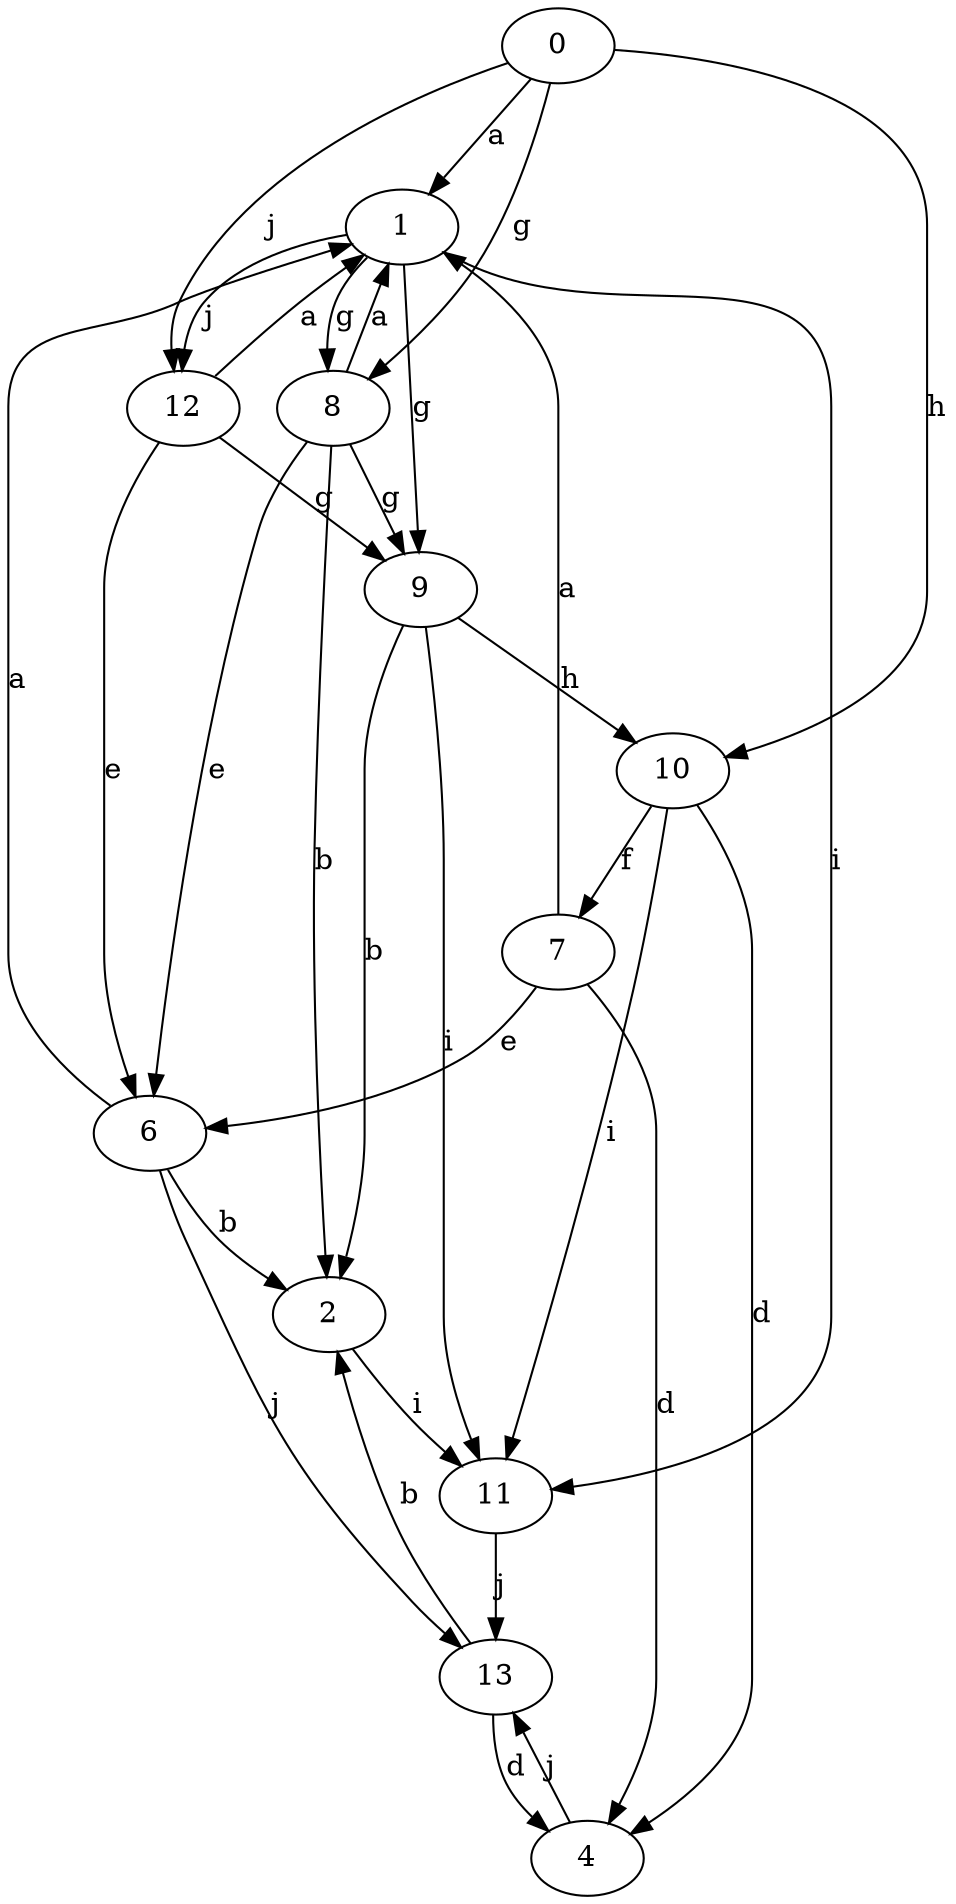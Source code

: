strict digraph  {
0;
1;
2;
4;
6;
7;
8;
9;
10;
11;
12;
13;
0 -> 1  [label=a];
0 -> 8  [label=g];
0 -> 10  [label=h];
0 -> 12  [label=j];
1 -> 8  [label=g];
1 -> 9  [label=g];
1 -> 11  [label=i];
1 -> 12  [label=j];
2 -> 11  [label=i];
4 -> 13  [label=j];
6 -> 1  [label=a];
6 -> 2  [label=b];
6 -> 13  [label=j];
7 -> 1  [label=a];
7 -> 4  [label=d];
7 -> 6  [label=e];
8 -> 1  [label=a];
8 -> 2  [label=b];
8 -> 6  [label=e];
8 -> 9  [label=g];
9 -> 2  [label=b];
9 -> 10  [label=h];
9 -> 11  [label=i];
10 -> 4  [label=d];
10 -> 7  [label=f];
10 -> 11  [label=i];
11 -> 13  [label=j];
12 -> 1  [label=a];
12 -> 6  [label=e];
12 -> 9  [label=g];
13 -> 2  [label=b];
13 -> 4  [label=d];
}
